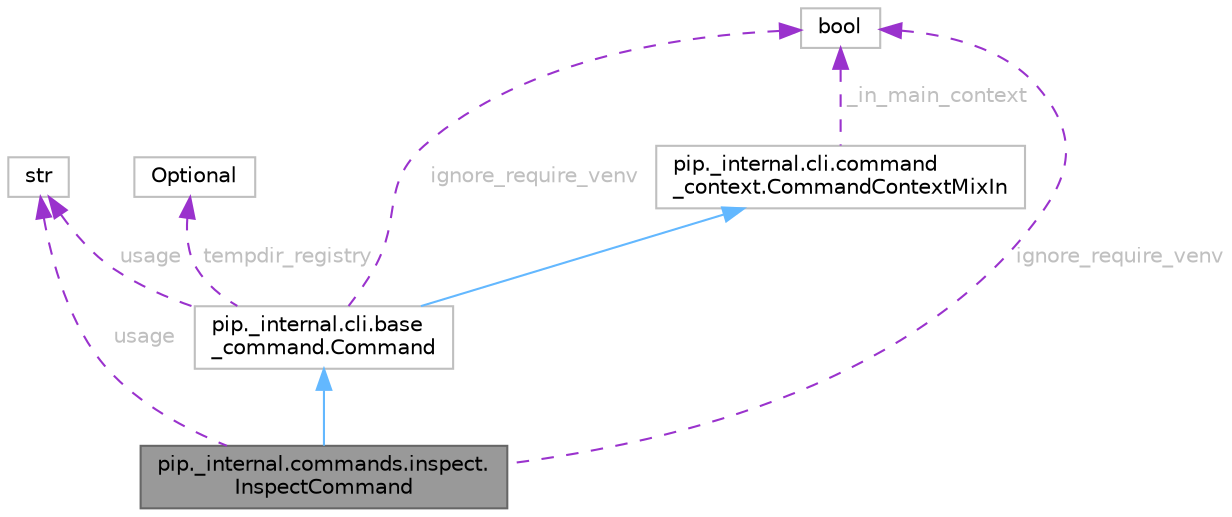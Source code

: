 digraph "pip._internal.commands.inspect.InspectCommand"
{
 // LATEX_PDF_SIZE
  bgcolor="transparent";
  edge [fontname=Helvetica,fontsize=10,labelfontname=Helvetica,labelfontsize=10];
  node [fontname=Helvetica,fontsize=10,shape=box,height=0.2,width=0.4];
  Node1 [id="Node000001",label="pip._internal.commands.inspect.\lInspectCommand",height=0.2,width=0.4,color="gray40", fillcolor="grey60", style="filled", fontcolor="black",tooltip=" "];
  Node2 -> Node1 [id="edge1_Node000001_Node000002",dir="back",color="steelblue1",style="solid",tooltip=" "];
  Node2 [id="Node000002",label="pip._internal.cli.base\l_command.Command",height=0.2,width=0.4,color="grey75", fillcolor="white", style="filled",URL="$de/d79/classpip_1_1__internal_1_1cli_1_1base__command_1_1Command.html",tooltip=" "];
  Node3 -> Node2 [id="edge2_Node000002_Node000003",dir="back",color="steelblue1",style="solid",tooltip=" "];
  Node3 [id="Node000003",label="pip._internal.cli.command\l_context.CommandContextMixIn",height=0.2,width=0.4,color="grey75", fillcolor="white", style="filled",URL="$d5/d6c/classpip_1_1__internal_1_1cli_1_1command__context_1_1CommandContextMixIn.html",tooltip=" "];
  Node4 -> Node3 [id="edge3_Node000003_Node000004",dir="back",color="darkorchid3",style="dashed",tooltip=" ",label=" _in_main_context",fontcolor="grey" ];
  Node4 [id="Node000004",label="bool",height=0.2,width=0.4,color="grey75", fillcolor="white", style="filled",tooltip=" "];
  Node5 -> Node2 [id="edge4_Node000002_Node000005",dir="back",color="darkorchid3",style="dashed",tooltip=" ",label=" usage",fontcolor="grey" ];
  Node5 [id="Node000005",label="str",height=0.2,width=0.4,color="grey75", fillcolor="white", style="filled",tooltip=" "];
  Node4 -> Node2 [id="edge5_Node000002_Node000004",dir="back",color="darkorchid3",style="dashed",tooltip=" ",label=" ignore_require_venv",fontcolor="grey" ];
  Node6 -> Node2 [id="edge6_Node000002_Node000006",dir="back",color="darkorchid3",style="dashed",tooltip=" ",label=" tempdir_registry",fontcolor="grey" ];
  Node6 [id="Node000006",label="Optional",height=0.2,width=0.4,color="grey75", fillcolor="white", style="filled",tooltip=" "];
  Node4 -> Node1 [id="edge7_Node000001_Node000004",dir="back",color="darkorchid3",style="dashed",tooltip=" ",label=" ignore_require_venv",fontcolor="grey" ];
  Node5 -> Node1 [id="edge8_Node000001_Node000005",dir="back",color="darkorchid3",style="dashed",tooltip=" ",label=" usage",fontcolor="grey" ];
}
